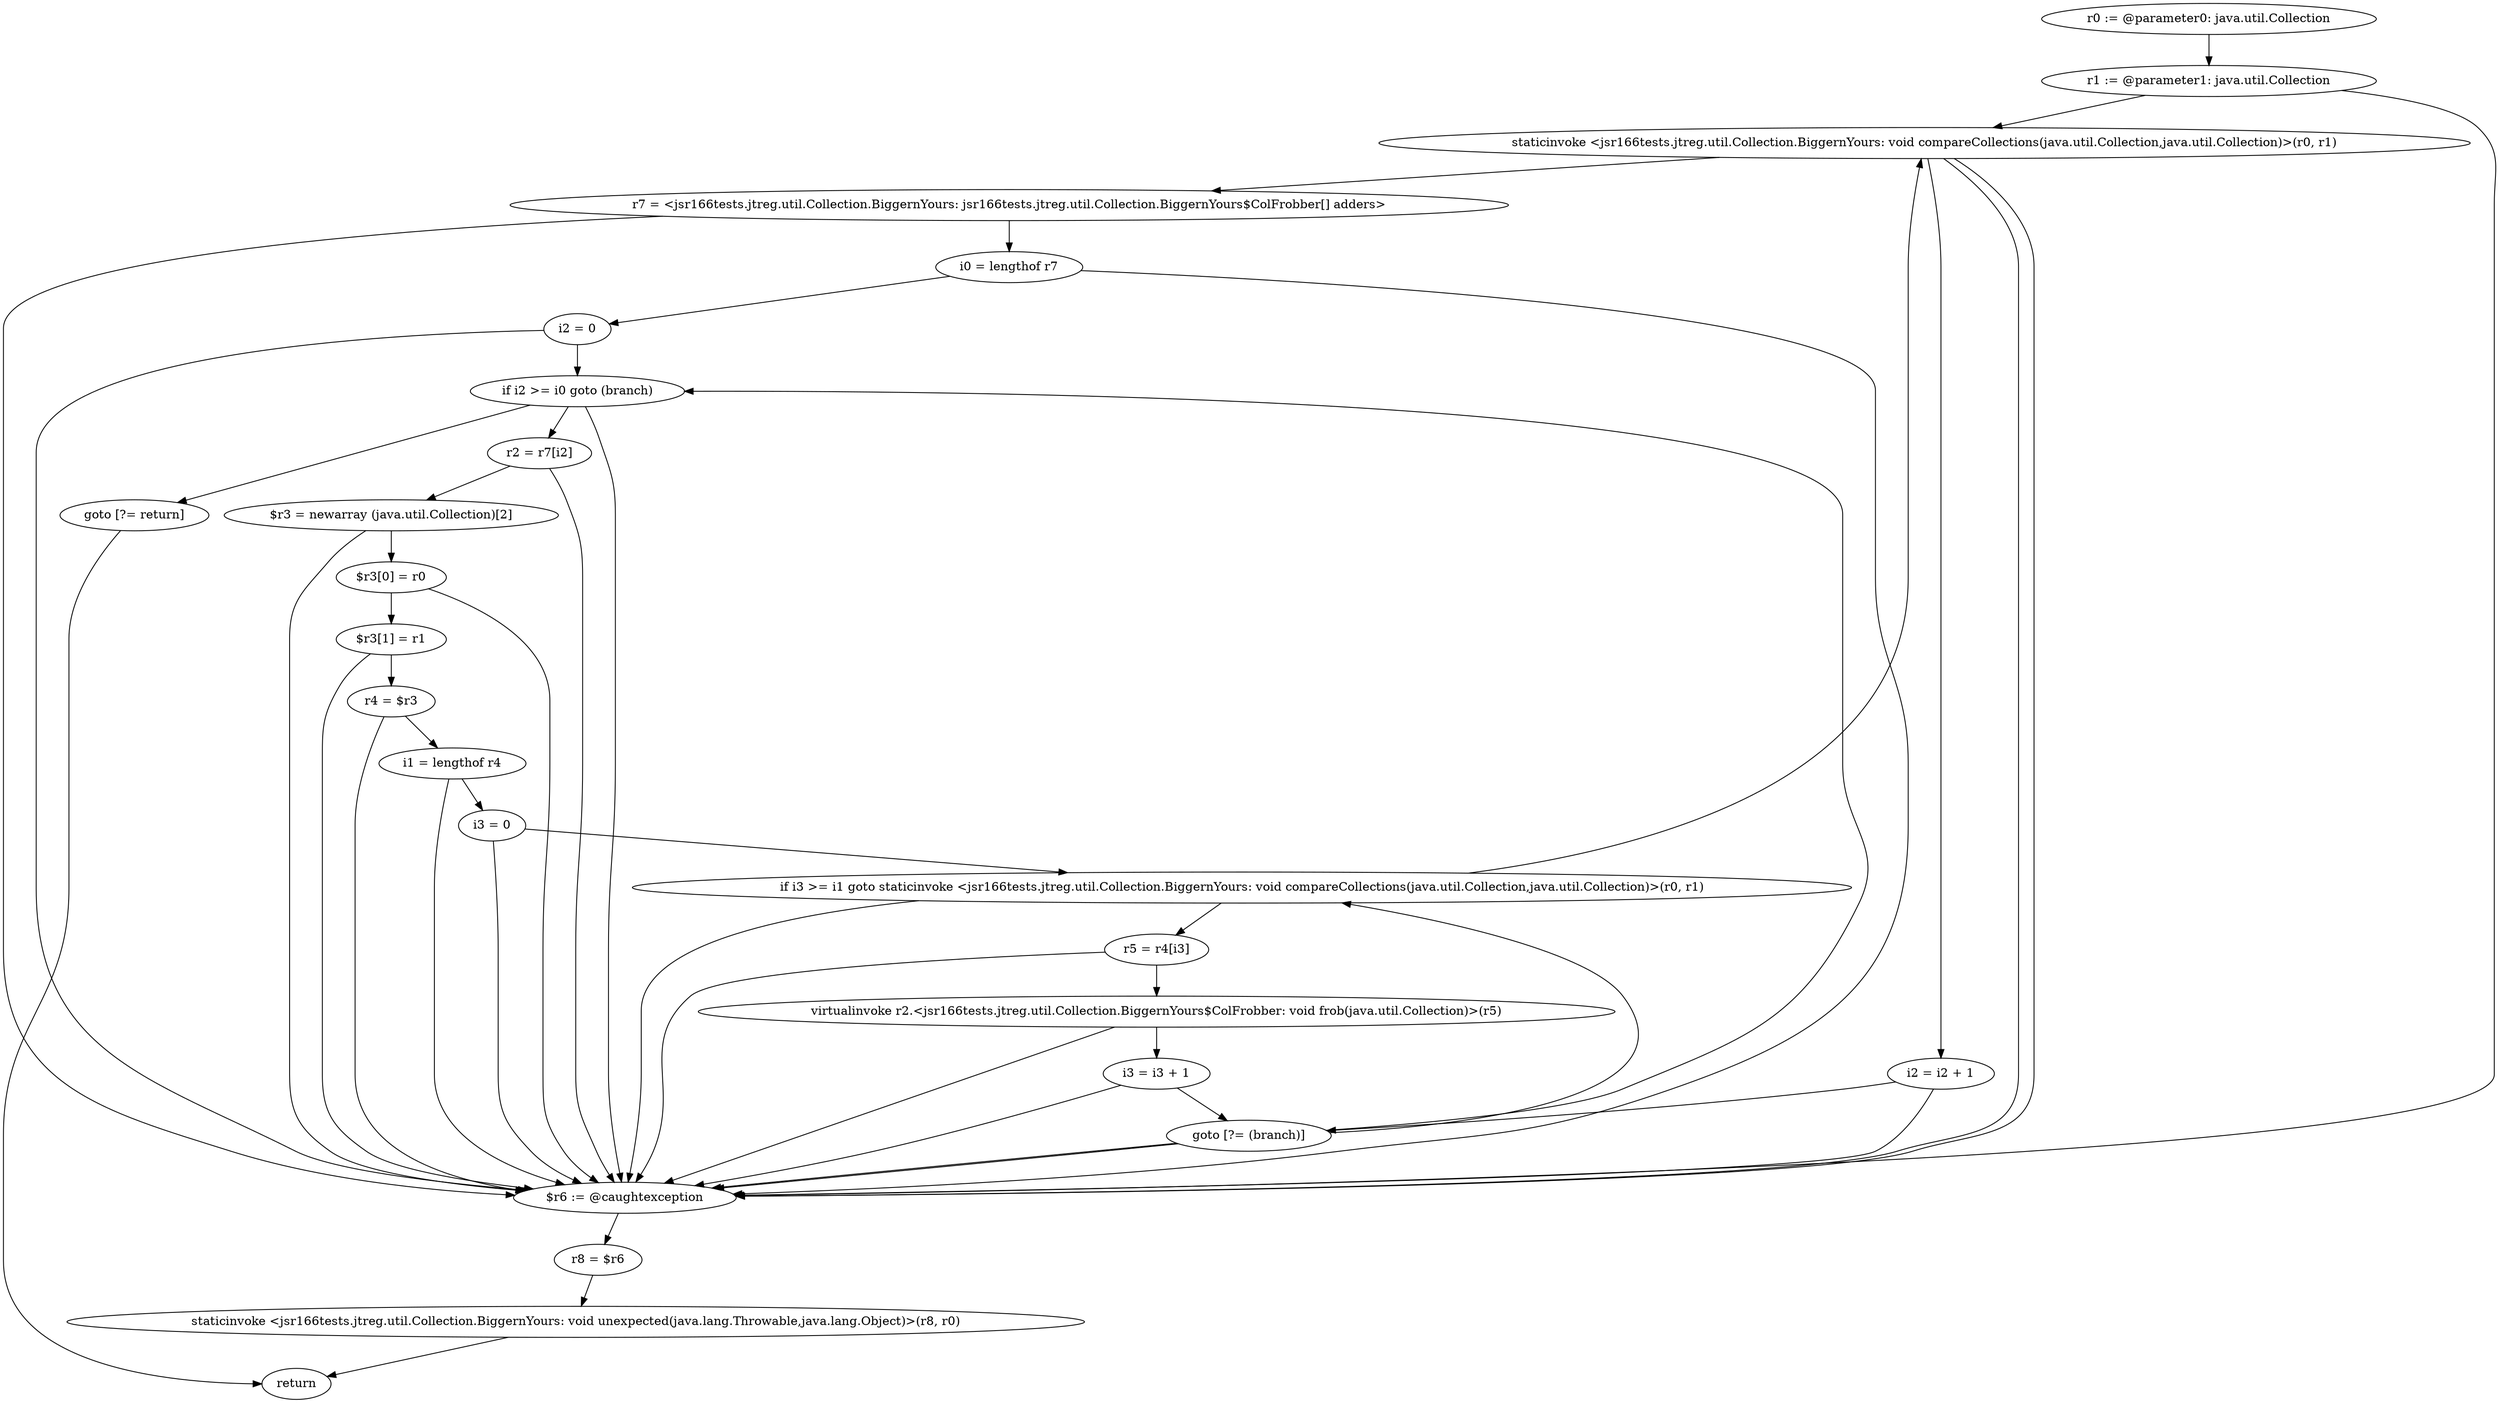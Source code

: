 digraph "unitGraph" {
    "r0 := @parameter0: java.util.Collection"
    "r1 := @parameter1: java.util.Collection"
    "staticinvoke <jsr166tests.jtreg.util.Collection.BiggernYours: void compareCollections(java.util.Collection,java.util.Collection)>(r0, r1)"
    "r7 = <jsr166tests.jtreg.util.Collection.BiggernYours: jsr166tests.jtreg.util.Collection.BiggernYours$ColFrobber[] adders>"
    "i0 = lengthof r7"
    "i2 = 0"
    "if i2 >= i0 goto (branch)"
    "r2 = r7[i2]"
    "$r3 = newarray (java.util.Collection)[2]"
    "$r3[0] = r0"
    "$r3[1] = r1"
    "r4 = $r3"
    "i1 = lengthof r4"
    "i3 = 0"
    "if i3 >= i1 goto staticinvoke <jsr166tests.jtreg.util.Collection.BiggernYours: void compareCollections(java.util.Collection,java.util.Collection)>(r0, r1)"
    "r5 = r4[i3]"
    "virtualinvoke r2.<jsr166tests.jtreg.util.Collection.BiggernYours$ColFrobber: void frob(java.util.Collection)>(r5)"
    "i3 = i3 + 1"
    "goto [?= (branch)]"
    "i2 = i2 + 1"
    "goto [?= return]"
    "$r6 := @caughtexception"
    "r8 = $r6"
    "staticinvoke <jsr166tests.jtreg.util.Collection.BiggernYours: void unexpected(java.lang.Throwable,java.lang.Object)>(r8, r0)"
    "return"
    "r0 := @parameter0: java.util.Collection"->"r1 := @parameter1: java.util.Collection";
    "r1 := @parameter1: java.util.Collection"->"staticinvoke <jsr166tests.jtreg.util.Collection.BiggernYours: void compareCollections(java.util.Collection,java.util.Collection)>(r0, r1)";
    "r1 := @parameter1: java.util.Collection"->"$r6 := @caughtexception";
    "staticinvoke <jsr166tests.jtreg.util.Collection.BiggernYours: void compareCollections(java.util.Collection,java.util.Collection)>(r0, r1)"->"r7 = <jsr166tests.jtreg.util.Collection.BiggernYours: jsr166tests.jtreg.util.Collection.BiggernYours$ColFrobber[] adders>";
    "staticinvoke <jsr166tests.jtreg.util.Collection.BiggernYours: void compareCollections(java.util.Collection,java.util.Collection)>(r0, r1)"->"$r6 := @caughtexception";
    "r7 = <jsr166tests.jtreg.util.Collection.BiggernYours: jsr166tests.jtreg.util.Collection.BiggernYours$ColFrobber[] adders>"->"i0 = lengthof r7";
    "r7 = <jsr166tests.jtreg.util.Collection.BiggernYours: jsr166tests.jtreg.util.Collection.BiggernYours$ColFrobber[] adders>"->"$r6 := @caughtexception";
    "i0 = lengthof r7"->"i2 = 0";
    "i0 = lengthof r7"->"$r6 := @caughtexception";
    "i2 = 0"->"if i2 >= i0 goto (branch)";
    "i2 = 0"->"$r6 := @caughtexception";
    "if i2 >= i0 goto (branch)"->"r2 = r7[i2]";
    "if i2 >= i0 goto (branch)"->"goto [?= return]";
    "if i2 >= i0 goto (branch)"->"$r6 := @caughtexception";
    "r2 = r7[i2]"->"$r3 = newarray (java.util.Collection)[2]";
    "r2 = r7[i2]"->"$r6 := @caughtexception";
    "$r3 = newarray (java.util.Collection)[2]"->"$r3[0] = r0";
    "$r3 = newarray (java.util.Collection)[2]"->"$r6 := @caughtexception";
    "$r3[0] = r0"->"$r3[1] = r1";
    "$r3[0] = r0"->"$r6 := @caughtexception";
    "$r3[1] = r1"->"r4 = $r3";
    "$r3[1] = r1"->"$r6 := @caughtexception";
    "r4 = $r3"->"i1 = lengthof r4";
    "r4 = $r3"->"$r6 := @caughtexception";
    "i1 = lengthof r4"->"i3 = 0";
    "i1 = lengthof r4"->"$r6 := @caughtexception";
    "i3 = 0"->"if i3 >= i1 goto staticinvoke <jsr166tests.jtreg.util.Collection.BiggernYours: void compareCollections(java.util.Collection,java.util.Collection)>(r0, r1)";
    "i3 = 0"->"$r6 := @caughtexception";
    "if i3 >= i1 goto staticinvoke <jsr166tests.jtreg.util.Collection.BiggernYours: void compareCollections(java.util.Collection,java.util.Collection)>(r0, r1)"->"r5 = r4[i3]";
    "if i3 >= i1 goto staticinvoke <jsr166tests.jtreg.util.Collection.BiggernYours: void compareCollections(java.util.Collection,java.util.Collection)>(r0, r1)"->"staticinvoke <jsr166tests.jtreg.util.Collection.BiggernYours: void compareCollections(java.util.Collection,java.util.Collection)>(r0, r1)";
    "if i3 >= i1 goto staticinvoke <jsr166tests.jtreg.util.Collection.BiggernYours: void compareCollections(java.util.Collection,java.util.Collection)>(r0, r1)"->"$r6 := @caughtexception";
    "r5 = r4[i3]"->"virtualinvoke r2.<jsr166tests.jtreg.util.Collection.BiggernYours$ColFrobber: void frob(java.util.Collection)>(r5)";
    "r5 = r4[i3]"->"$r6 := @caughtexception";
    "virtualinvoke r2.<jsr166tests.jtreg.util.Collection.BiggernYours$ColFrobber: void frob(java.util.Collection)>(r5)"->"i3 = i3 + 1";
    "virtualinvoke r2.<jsr166tests.jtreg.util.Collection.BiggernYours$ColFrobber: void frob(java.util.Collection)>(r5)"->"$r6 := @caughtexception";
    "i3 = i3 + 1"->"goto [?= (branch)]";
    "i3 = i3 + 1"->"$r6 := @caughtexception";
    "goto [?= (branch)]"->"if i3 >= i1 goto staticinvoke <jsr166tests.jtreg.util.Collection.BiggernYours: void compareCollections(java.util.Collection,java.util.Collection)>(r0, r1)";
    "goto [?= (branch)]"->"$r6 := @caughtexception";
    "staticinvoke <jsr166tests.jtreg.util.Collection.BiggernYours: void compareCollections(java.util.Collection,java.util.Collection)>(r0, r1)"->"i2 = i2 + 1";
    "staticinvoke <jsr166tests.jtreg.util.Collection.BiggernYours: void compareCollections(java.util.Collection,java.util.Collection)>(r0, r1)"->"$r6 := @caughtexception";
    "i2 = i2 + 1"->"goto [?= (branch)]";
    "i2 = i2 + 1"->"$r6 := @caughtexception";
    "goto [?= (branch)]"->"if i2 >= i0 goto (branch)";
    "goto [?= (branch)]"->"$r6 := @caughtexception";
    "goto [?= return]"->"return";
    "$r6 := @caughtexception"->"r8 = $r6";
    "r8 = $r6"->"staticinvoke <jsr166tests.jtreg.util.Collection.BiggernYours: void unexpected(java.lang.Throwable,java.lang.Object)>(r8, r0)";
    "staticinvoke <jsr166tests.jtreg.util.Collection.BiggernYours: void unexpected(java.lang.Throwable,java.lang.Object)>(r8, r0)"->"return";
}

